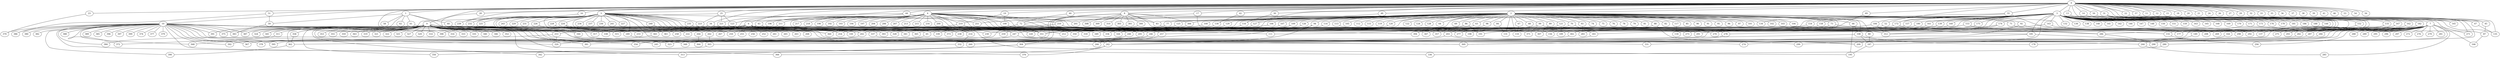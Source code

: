 
graph graphname {
    0 -- 1
0 -- 2
0 -- 3
0 -- 4
0 -- 5
0 -- 6
0 -- 7
0 -- 8
0 -- 9
0 -- 10
0 -- 11
0 -- 12
0 -- 13
0 -- 14
0 -- 15
0 -- 16
0 -- 17
0 -- 18
0 -- 19
0 -- 20
0 -- 21
0 -- 22
0 -- 23
0 -- 24
0 -- 25
0 -- 26
0 -- 27
0 -- 28
0 -- 29
0 -- 30
0 -- 31
0 -- 32
0 -- 33
0 -- 34
0 -- 35
0 -- 36
0 -- 37
0 -- 38
0 -- 39
0 -- 40
0 -- 41
0 -- 42
0 -- 43
0 -- 44
0 -- 45
0 -- 46
0 -- 47
0 -- 48
0 -- 49
0 -- 50
0 -- 51
0 -- 52
0 -- 53
0 -- 54
0 -- 55
0 -- 56
0 -- 57
0 -- 239
0 -- 127
0 -- 202
1 -- 58
1 -- 59
1 -- 60
1 -- 61
1 -- 62
1 -- 360
1 -- 324
2 -- 128
2 -- 130
2 -- 131
2 -- 129
2 -- 63
2 -- 64
2 -- 65
2 -- 66
2 -- 67
2 -- 68
2 -- 69
2 -- 70
2 -- 71
2 -- 72
2 -- 73
2 -- 74
2 -- 75
2 -- 76
2 -- 77
2 -- 78
2 -- 79
2 -- 80
2 -- 81
2 -- 82
2 -- 83
2 -- 84
2 -- 85
2 -- 86
2 -- 87
2 -- 88
2 -- 89
2 -- 90
2 -- 91
2 -- 92
2 -- 93
2 -- 94
2 -- 95
2 -- 96
2 -- 97
2 -- 98
2 -- 99
2 -- 100
2 -- 101
2 -- 102
2 -- 103
2 -- 104
2 -- 105
2 -- 106
2 -- 107
2 -- 108
2 -- 109
2 -- 110
2 -- 111
2 -- 112
2 -- 113
2 -- 114
2 -- 115
2 -- 116
2 -- 117
2 -- 118
2 -- 119
2 -- 120
2 -- 121
2 -- 122
2 -- 123
2 -- 124
2 -- 125
2 -- 126
2 -- 127
2 -- 247
3 -- 132
3 -- 133
3 -- 134
3 -- 135
3 -- 136
3 -- 137
3 -- 138
3 -- 139
3 -- 140
3 -- 141
3 -- 142
3 -- 143
3 -- 144
3 -- 145
3 -- 146
3 -- 147
3 -- 148
3 -- 149
3 -- 150
3 -- 151
3 -- 152
3 -- 153
3 -- 154
3 -- 155
3 -- 156
3 -- 157
3 -- 158
3 -- 159
3 -- 160
3 -- 161
3 -- 162
3 -- 163
3 -- 164
3 -- 165
3 -- 166
3 -- 167
3 -- 168
3 -- 169
3 -- 170
3 -- 171
3 -- 172
3 -- 173
3 -- 174
3 -- 175
3 -- 176
3 -- 177
3 -- 178
3 -- 179
3 -- 180
3 -- 181
3 -- 182
3 -- 183
3 -- 184
3 -- 185
3 -- 186
3 -- 187
3 -- 188
3 -- 189
3 -- 251
3 -- 306
4 -- 190
4 -- 191
4 -- 192
4 -- 193
4 -- 194
4 -- 195
4 -- 196
4 -- 197
4 -- 198
4 -- 199
4 -- 200
4 -- 201
4 -- 202
4 -- 203
4 -- 204
4 -- 205
4 -- 206
4 -- 207
4 -- 208
4 -- 209
4 -- 210
4 -- 211
4 -- 212
4 -- 213
4 -- 214
4 -- 215
4 -- 216
4 -- 217
4 -- 218
4 -- 219
4 -- 220
4 -- 221
5 -- 222
5 -- 223
5 -- 224
5 -- 225
5 -- 226
5 -- 227
5 -- 228
5 -- 229
5 -- 230
5 -- 231
5 -- 232
5 -- 233
5 -- 234
5 -- 235
5 -- 236
5 -- 237
5 -- 238
5 -- 239
5 -- 240
5 -- 241
5 -- 242
5 -- 243
5 -- 244
5 -- 245
5 -- 246
5 -- 247
5 -- 248
5 -- 249
5 -- 250
5 -- 251
6 -- 256
6 -- 258
6 -- 259
6 -- 260
6 -- 261
6 -- 262
6 -- 257
6 -- 264
6 -- 265
6 -- 266
6 -- 263
6 -- 268
6 -- 267
6 -- 252
6 -- 253
6 -- 254
6 -- 255
6 -- 343
6 -- 387
7 -- 269
7 -- 270
7 -- 271
7 -- 272
7 -- 273
7 -- 274
7 -- 275
7 -- 276
7 -- 277
7 -- 278
7 -- 279
7 -- 280
7 -- 281
7 -- 282
7 -- 283
7 -- 284
7 -- 285
7 -- 286
7 -- 287
7 -- 288
7 -- 289
7 -- 290
7 -- 291
7 -- 292
7 -- 293
7 -- 294
7 -- 295
7 -- 296
7 -- 297
7 -- 298
7 -- 299
8 -- 300
8 -- 301
8 -- 302
8 -- 303
8 -- 304
8 -- 305
8 -- 306
8 -- 307
8 -- 308
8 -- 309
8 -- 310
8 -- 134
8 -- 83
9 -- 311
9 -- 312
9 -- 313
9 -- 314
9 -- 315
9 -- 316
9 -- 317
9 -- 318
9 -- 319
9 -- 320
9 -- 321
9 -- 322
9 -- 323
9 -- 324
9 -- 325
9 -- 326
9 -- 327
9 -- 328
9 -- 329
9 -- 330
9 -- 331
9 -- 332
9 -- 333
9 -- 334
9 -- 335
9 -- 336
9 -- 337
9 -- 338
9 -- 339
9 -- 340
9 -- 341
9 -- 342
9 -- 343
9 -- 344
9 -- 345
9 -- 346
9 -- 347
9 -- 348
9 -- 349
9 -- 350
9 -- 351
9 -- 352
9 -- 353
9 -- 354
9 -- 355
9 -- 356
9 -- 357
9 -- 358
9 -- 359
9 -- 360
9 -- 361
9 -- 362
9 -- 363
9 -- 364
9 -- 365
9 -- 391
10 -- 384
10 -- 386
10 -- 387
10 -- 388
10 -- 389
10 -- 390
10 -- 385
10 -- 392
10 -- 393
10 -- 394
10 -- 395
10 -- 396
10 -- 397
10 -- 398
10 -- 399
10 -- 391
10 -- 366
10 -- 367
10 -- 368
10 -- 369
10 -- 370
10 -- 371
10 -- 372
10 -- 373
10 -- 374
10 -- 375
10 -- 376
10 -- 377
10 -- 378
10 -- 379
10 -- 380
10 -- 381
10 -- 382
10 -- 383
13 -- 208
14 -- 145
16 -- 232
17 -- 270
17 -- 201
19 -- 219
19 -- 199
22 -- 45
23 -- 370
25 -- 221
25 -- 345
25 -- 123
25 -- 223
28 -- 253
30 -- 116
31 -- 47
31 -- 209
34 -- 277
34 -- 383
40 -- 72
42 -- 130
43 -- 330
43 -- 222
43 -- 317
43 -- 283
44 -- 196
44 -- 83
44 -- 343
45 -- 87
47 -- 135
48 -- 350
49 -- 307
50 -- 271
51 -- 386
51 -- 59
52 -- 394
52 -- 312
55 -- 393
55 -- 298
55 -- 172
57 -- 135
59 -- 383
60 -- 65
60 -- 286
61 -- 338
61 -- 387
63 -- 257
65 -- 245
66 -- 108
66 -- 195
67 -- 110
68 -- 371
70 -- 131
70 -- 183
71 -- 177
72 -- 111
72 -- 320
73 -- 277
73 -- 149
77 -- 360
80 -- 187
83 -- 156
84 -- 131
86 -- 350
86 -- 191
87 -- 166
88 -- 209
88 -- 318
89 -- 307
92 -- 269
92 -- 369
93 -- 283
94 -- 205
94 -- 242
98 -- 394
99 -- 155
99 -- 351
99 -- 371
100 -- 341
106 -- 339
107 -- 238
108 -- 242
108 -- 187
108 -- 178
109 -- 315
109 -- 266
113 -- 278
114 -- 246
116 -- 220
117 -- 118
120 -- 330
121 -- 203
121 -- 189
123 -- 398
125 -- 254
126 -- 230
127 -- 212
129 -- 365
130 -- 259
133 -- 137
139 -- 198
139 -- 326
143 -- 191
143 -- 292
144 -- 312
149 -- 244
152 -- 208
153 -- 286
153 -- 373
154 -- 338
155 -- 294
157 -- 334
158 -- 360
160 -- 357
161 -- 347
162 -- 293
164 -- 244
167 -- 369
167 -- 275
172 -- 185
172 -- 349
174 -- 312
174 -- 302
175 -- 246
175 -- 362
180 -- 240
182 -- 293
183 -- 348
184 -- 312
184 -- 202
185 -- 280
185 -- 209
187 -- 195
199 -- 351
200 -- 214
202 -- 392
203 -- 323
203 -- 290
210 -- 273
210 -- 338
210 -- 291
211 -- 250
214 -- 332
219 -- 361
219 -- 247
221 -- 233
224 -- 249
224 -- 258
224 -- 344
225 -- 375
226 -- 344
228 -- 315
235 -- 277
240 -- 367
240 -- 260
242 -- 366
242 -- 376
244 -- 285
246 -- 378
246 -- 304
247 -- 354
247 -- 299
248 -- 254
249 -- 274
253 -- 384
253 -- 320
257 -- 266
262 -- 303
264 -- 364
278 -- 364
280 -- 336
282 -- 381
284 -- 331
286 -- 290
287 -- 332
300 -- 351
301 -- 337
302 -- 395
303 -- 356
304 -- 342
304 -- 313
306 -- 328
311 -- 372
337 -- 369
343 -- 368
358 -- 362
362 -- 390

}
